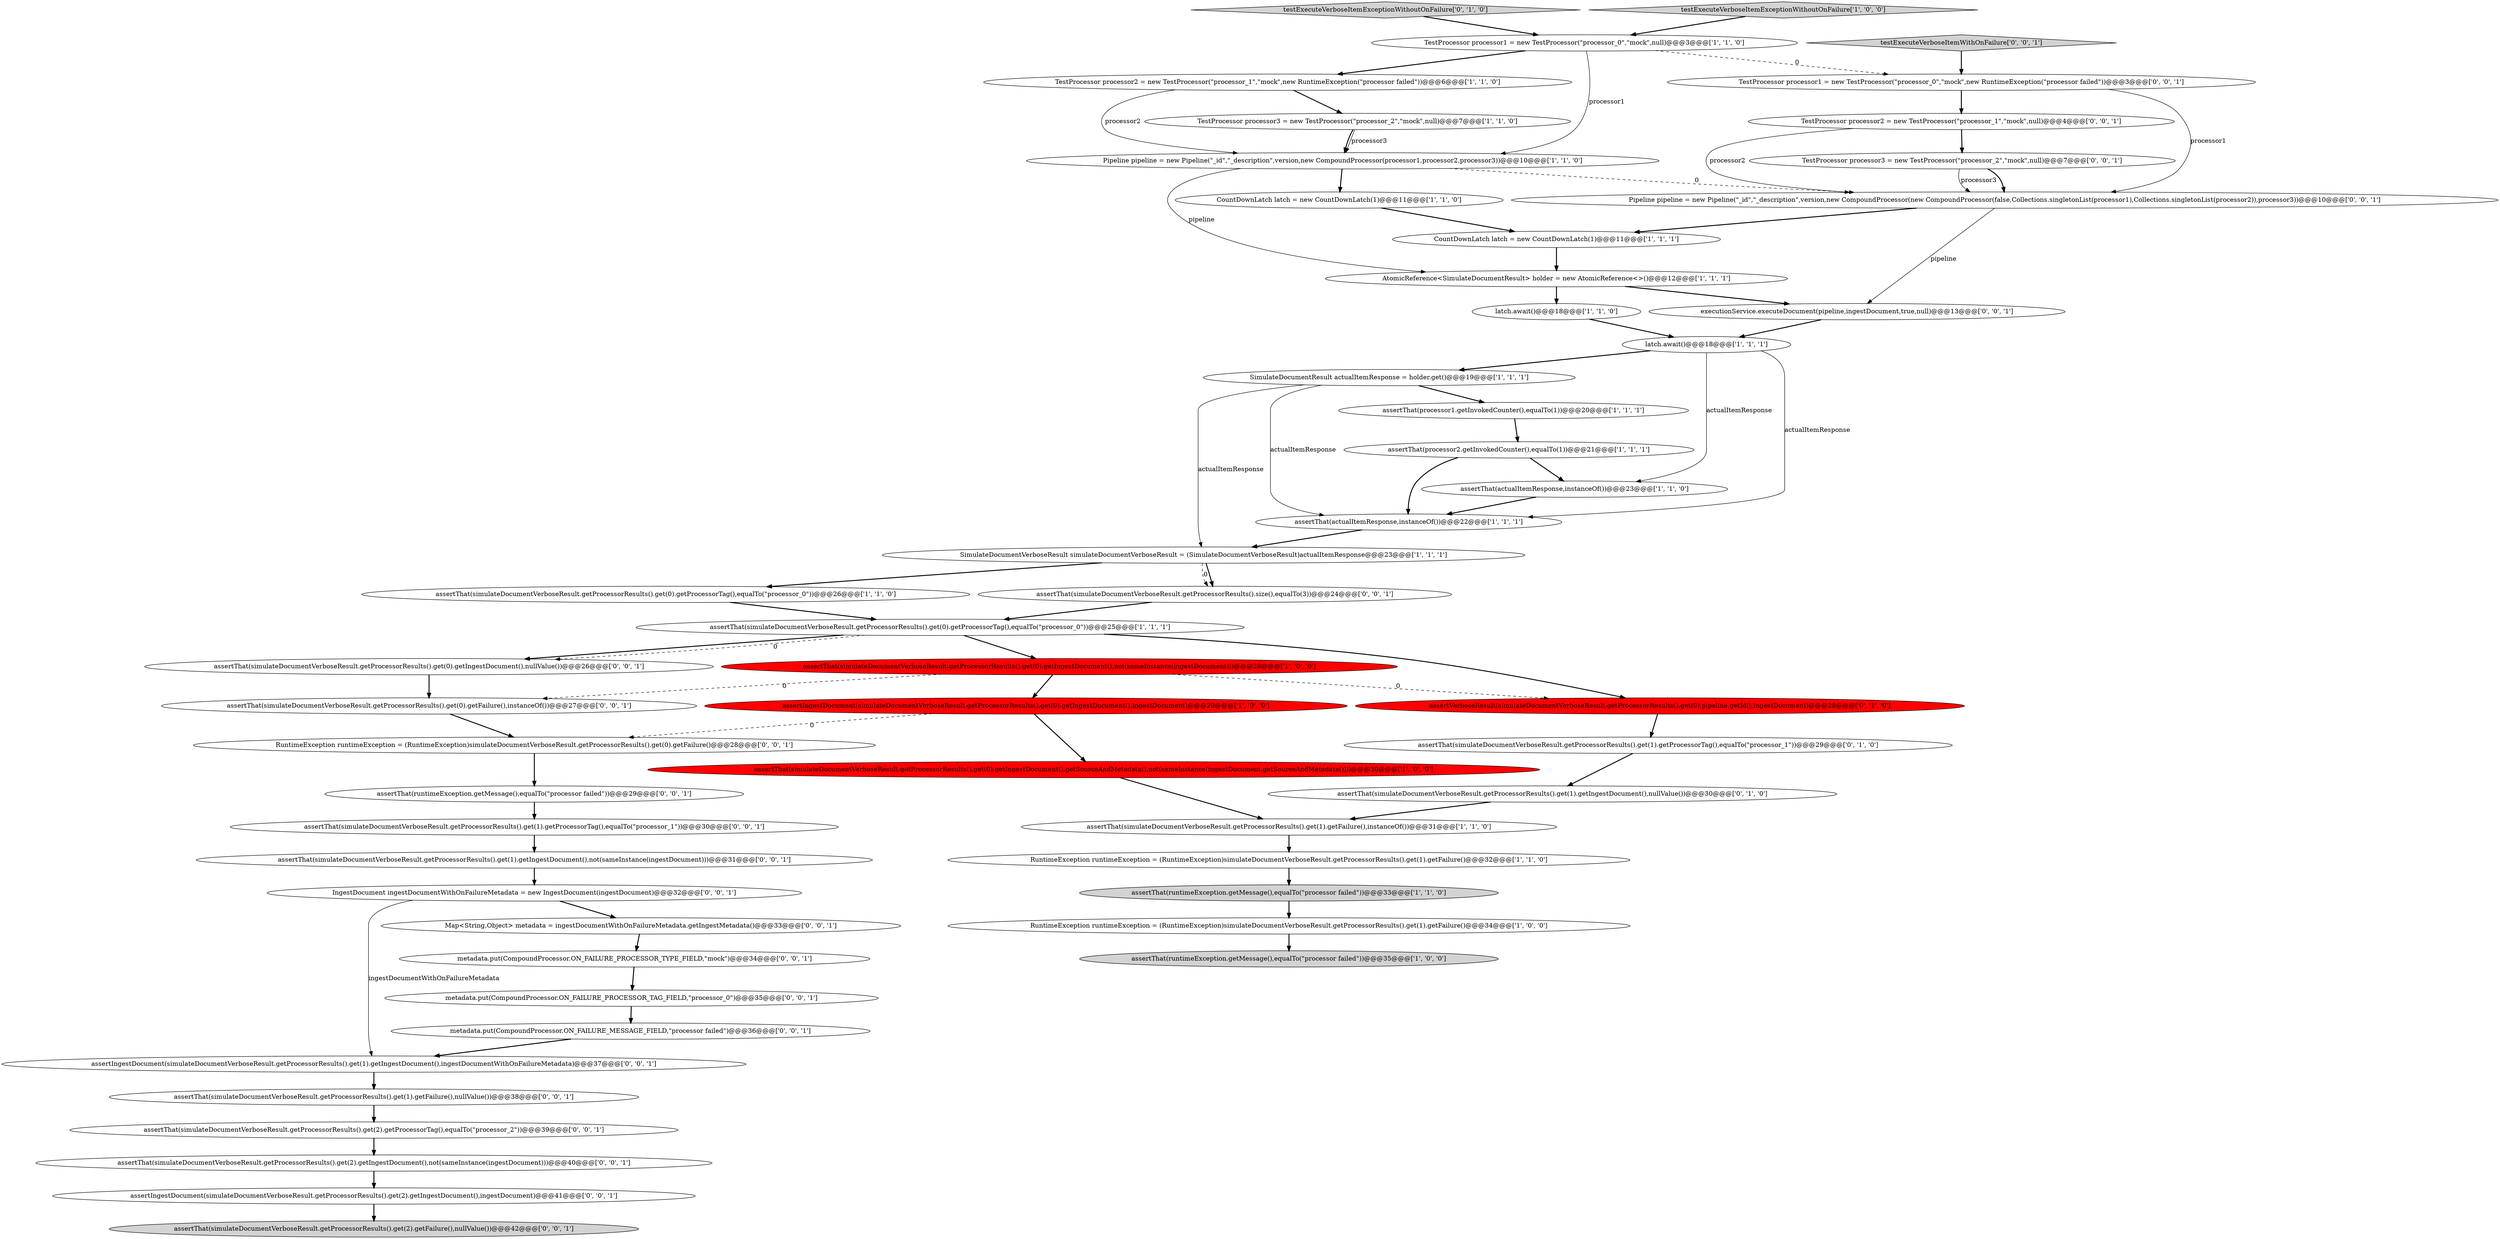 digraph {
23 [style = filled, label = "assertThat(processor2.getInvokedCounter(),equalTo(1))@@@21@@@['1', '1', '1']", fillcolor = white, shape = ellipse image = "AAA0AAABBB1BBB"];
22 [style = filled, label = "TestProcessor processor2 = new TestProcessor(\"processor_1\",\"mock\",new RuntimeException(\"processor failed\"))@@@6@@@['1', '1', '0']", fillcolor = white, shape = ellipse image = "AAA0AAABBB1BBB"];
50 [style = filled, label = "assertThat(simulateDocumentVerboseResult.getProcessorResults().get(0).getIngestDocument(),nullValue())@@@26@@@['0', '0', '1']", fillcolor = white, shape = ellipse image = "AAA0AAABBB3BBB"];
1 [style = filled, label = "assertThat(simulateDocumentVerboseResult.getProcessorResults().get(0).getIngestDocument(),not(sameInstance(ingestDocument)))@@@28@@@['1', '0', '0']", fillcolor = red, shape = ellipse image = "AAA1AAABBB1BBB"];
20 [style = filled, label = "CountDownLatch latch = new CountDownLatch(1)@@@11@@@['1', '1', '1']", fillcolor = white, shape = ellipse image = "AAA0AAABBB1BBB"];
42 [style = filled, label = "TestProcessor processor3 = new TestProcessor(\"processor_2\",\"mock\",null)@@@7@@@['0', '0', '1']", fillcolor = white, shape = ellipse image = "AAA0AAABBB3BBB"];
12 [style = filled, label = "assertThat(actualItemResponse,instanceOf())@@@22@@@['1', '1', '1']", fillcolor = white, shape = ellipse image = "AAA0AAABBB1BBB"];
0 [style = filled, label = "TestProcessor processor1 = new TestProcessor(\"processor_0\",\"mock\",null)@@@3@@@['1', '1', '0']", fillcolor = white, shape = ellipse image = "AAA0AAABBB1BBB"];
16 [style = filled, label = "assertThat(processor1.getInvokedCounter(),equalTo(1))@@@20@@@['1', '1', '1']", fillcolor = white, shape = ellipse image = "AAA0AAABBB1BBB"];
13 [style = filled, label = "assertIngestDocument(simulateDocumentVerboseResult.getProcessorResults().get(0).getIngestDocument(),ingestDocument)@@@29@@@['1', '0', '0']", fillcolor = red, shape = ellipse image = "AAA1AAABBB1BBB"];
29 [style = filled, label = "assertThat(simulateDocumentVerboseResult.getProcessorResults().get(1).getIngestDocument(),nullValue())@@@30@@@['0', '1', '0']", fillcolor = white, shape = ellipse image = "AAA0AAABBB2BBB"];
35 [style = filled, label = "metadata.put(CompoundProcessor.ON_FAILURE_PROCESSOR_TYPE_FIELD,\"mock\")@@@34@@@['0', '0', '1']", fillcolor = white, shape = ellipse image = "AAA0AAABBB3BBB"];
5 [style = filled, label = "TestProcessor processor3 = new TestProcessor(\"processor_2\",\"mock\",null)@@@7@@@['1', '1', '0']", fillcolor = white, shape = ellipse image = "AAA0AAABBB1BBB"];
27 [style = filled, label = "assertVerboseResult(simulateDocumentVerboseResult.getProcessorResults().get(0),pipeline.getId(),ingestDocument)@@@28@@@['0', '1', '0']", fillcolor = red, shape = ellipse image = "AAA1AAABBB2BBB"];
44 [style = filled, label = "assertThat(simulateDocumentVerboseResult.getProcessorResults().get(2).getFailure(),nullValue())@@@42@@@['0', '0', '1']", fillcolor = lightgray, shape = ellipse image = "AAA0AAABBB3BBB"];
26 [style = filled, label = "assertThat(simulateDocumentVerboseResult.getProcessorResults().get(1).getProcessorTag(),equalTo(\"processor_1\"))@@@29@@@['0', '1', '0']", fillcolor = white, shape = ellipse image = "AAA0AAABBB2BBB"];
3 [style = filled, label = "Pipeline pipeline = new Pipeline(\"_id\",\"_description\",version,new CompoundProcessor(processor1,processor2,processor3))@@@10@@@['1', '1', '0']", fillcolor = white, shape = ellipse image = "AAA0AAABBB1BBB"];
36 [style = filled, label = "assertThat(simulateDocumentVerboseResult.getProcessorResults().get(1).getFailure(),nullValue())@@@38@@@['0', '0', '1']", fillcolor = white, shape = ellipse image = "AAA0AAABBB3BBB"];
4 [style = filled, label = "assertThat(runtimeException.getMessage(),equalTo(\"processor failed\"))@@@33@@@['1', '1', '0']", fillcolor = lightgray, shape = ellipse image = "AAA0AAABBB1BBB"];
11 [style = filled, label = "assertThat(simulateDocumentVerboseResult.getProcessorResults().get(1).getFailure(),instanceOf())@@@31@@@['1', '1', '0']", fillcolor = white, shape = ellipse image = "AAA0AAABBB1BBB"];
14 [style = filled, label = "assertThat(runtimeException.getMessage(),equalTo(\"processor failed\"))@@@35@@@['1', '0', '0']", fillcolor = lightgray, shape = ellipse image = "AAA0AAABBB1BBB"];
19 [style = filled, label = "RuntimeException runtimeException = (RuntimeException)simulateDocumentVerboseResult.getProcessorResults().get(1).getFailure()@@@32@@@['1', '1', '0']", fillcolor = white, shape = ellipse image = "AAA0AAABBB1BBB"];
28 [style = filled, label = "testExecuteVerboseItemExceptionWithoutOnFailure['0', '1', '0']", fillcolor = lightgray, shape = diamond image = "AAA0AAABBB2BBB"];
37 [style = filled, label = "assertThat(simulateDocumentVerboseResult.getProcessorResults().get(2).getIngestDocument(),not(sameInstance(ingestDocument)))@@@40@@@['0', '0', '1']", fillcolor = white, shape = ellipse image = "AAA0AAABBB3BBB"];
53 [style = filled, label = "IngestDocument ingestDocumentWithOnFailureMetadata = new IngestDocument(ingestDocument)@@@32@@@['0', '0', '1']", fillcolor = white, shape = ellipse image = "AAA0AAABBB3BBB"];
49 [style = filled, label = "metadata.put(CompoundProcessor.ON_FAILURE_MESSAGE_FIELD,\"processor failed\")@@@36@@@['0', '0', '1']", fillcolor = white, shape = ellipse image = "AAA0AAABBB3BBB"];
21 [style = filled, label = "assertThat(simulateDocumentVerboseResult.getProcessorResults().get(0).getIngestDocument().getSourceAndMetadata(),not(sameInstance(ingestDocument.getSourceAndMetadata())))@@@30@@@['1', '0', '0']", fillcolor = red, shape = ellipse image = "AAA1AAABBB1BBB"];
6 [style = filled, label = "testExecuteVerboseItemExceptionWithoutOnFailure['1', '0', '0']", fillcolor = lightgray, shape = diamond image = "AAA0AAABBB1BBB"];
24 [style = filled, label = "CountDownLatch latch = new CountDownLatch(1)@@@11@@@['1', '1', '0']", fillcolor = white, shape = ellipse image = "AAA0AAABBB1BBB"];
2 [style = filled, label = "SimulateDocumentResult actualItemResponse = holder.get()@@@19@@@['1', '1', '1']", fillcolor = white, shape = ellipse image = "AAA0AAABBB1BBB"];
17 [style = filled, label = "RuntimeException runtimeException = (RuntimeException)simulateDocumentVerboseResult.getProcessorResults().get(1).getFailure()@@@34@@@['1', '0', '0']", fillcolor = white, shape = ellipse image = "AAA0AAABBB1BBB"];
52 [style = filled, label = "Pipeline pipeline = new Pipeline(\"_id\",\"_description\",version,new CompoundProcessor(new CompoundProcessor(false,Collections.singletonList(processor1),Collections.singletonList(processor2)),processor3))@@@10@@@['0', '0', '1']", fillcolor = white, shape = ellipse image = "AAA0AAABBB3BBB"];
47 [style = filled, label = "Map<String,Object> metadata = ingestDocumentWithOnFailureMetadata.getIngestMetadata()@@@33@@@['0', '0', '1']", fillcolor = white, shape = ellipse image = "AAA0AAABBB3BBB"];
10 [style = filled, label = "assertThat(simulateDocumentVerboseResult.getProcessorResults().get(0).getProcessorTag(),equalTo(\"processor_0\"))@@@26@@@['1', '1', '0']", fillcolor = white, shape = ellipse image = "AAA0AAABBB1BBB"];
31 [style = filled, label = "TestProcessor processor1 = new TestProcessor(\"processor_0\",\"mock\",new RuntimeException(\"processor failed\"))@@@3@@@['0', '0', '1']", fillcolor = white, shape = ellipse image = "AAA0AAABBB3BBB"];
15 [style = filled, label = "AtomicReference<SimulateDocumentResult> holder = new AtomicReference<>()@@@12@@@['1', '1', '1']", fillcolor = white, shape = ellipse image = "AAA0AAABBB1BBB"];
43 [style = filled, label = "executionService.executeDocument(pipeline,ingestDocument,true,null)@@@13@@@['0', '0', '1']", fillcolor = white, shape = ellipse image = "AAA0AAABBB3BBB"];
25 [style = filled, label = "latch.await()@@@18@@@['1', '1', '1']", fillcolor = white, shape = ellipse image = "AAA0AAABBB1BBB"];
18 [style = filled, label = "assertThat(simulateDocumentVerboseResult.getProcessorResults().get(0).getProcessorTag(),equalTo(\"processor_0\"))@@@25@@@['1', '1', '1']", fillcolor = white, shape = ellipse image = "AAA0AAABBB1BBB"];
7 [style = filled, label = "SimulateDocumentVerboseResult simulateDocumentVerboseResult = (SimulateDocumentVerboseResult)actualItemResponse@@@23@@@['1', '1', '1']", fillcolor = white, shape = ellipse image = "AAA0AAABBB1BBB"];
51 [style = filled, label = "assertThat(simulateDocumentVerboseResult.getProcessorResults().get(1).getIngestDocument(),not(sameInstance(ingestDocument)))@@@31@@@['0', '0', '1']", fillcolor = white, shape = ellipse image = "AAA0AAABBB3BBB"];
32 [style = filled, label = "assertThat(simulateDocumentVerboseResult.getProcessorResults().get(1).getProcessorTag(),equalTo(\"processor_1\"))@@@30@@@['0', '0', '1']", fillcolor = white, shape = ellipse image = "AAA0AAABBB3BBB"];
9 [style = filled, label = "latch.await()@@@18@@@['1', '1', '0']", fillcolor = white, shape = ellipse image = "AAA0AAABBB1BBB"];
38 [style = filled, label = "TestProcessor processor2 = new TestProcessor(\"processor_1\",\"mock\",null)@@@4@@@['0', '0', '1']", fillcolor = white, shape = ellipse image = "AAA0AAABBB3BBB"];
40 [style = filled, label = "RuntimeException runtimeException = (RuntimeException)simulateDocumentVerboseResult.getProcessorResults().get(0).getFailure()@@@28@@@['0', '0', '1']", fillcolor = white, shape = ellipse image = "AAA0AAABBB3BBB"];
34 [style = filled, label = "assertThat(simulateDocumentVerboseResult.getProcessorResults().get(2).getProcessorTag(),equalTo(\"processor_2\"))@@@39@@@['0', '0', '1']", fillcolor = white, shape = ellipse image = "AAA0AAABBB3BBB"];
41 [style = filled, label = "assertThat(simulateDocumentVerboseResult.getProcessorResults().get(0).getFailure(),instanceOf())@@@27@@@['0', '0', '1']", fillcolor = white, shape = ellipse image = "AAA0AAABBB3BBB"];
8 [style = filled, label = "assertThat(actualItemResponse,instanceOf())@@@23@@@['1', '1', '0']", fillcolor = white, shape = ellipse image = "AAA0AAABBB1BBB"];
46 [style = filled, label = "assertIngestDocument(simulateDocumentVerboseResult.getProcessorResults().get(1).getIngestDocument(),ingestDocumentWithOnFailureMetadata)@@@37@@@['0', '0', '1']", fillcolor = white, shape = ellipse image = "AAA0AAABBB3BBB"];
39 [style = filled, label = "testExecuteVerboseItemWithOnFailure['0', '0', '1']", fillcolor = lightgray, shape = diamond image = "AAA0AAABBB3BBB"];
33 [style = filled, label = "assertThat(runtimeException.getMessage(),equalTo(\"processor failed\"))@@@29@@@['0', '0', '1']", fillcolor = white, shape = ellipse image = "AAA0AAABBB3BBB"];
45 [style = filled, label = "metadata.put(CompoundProcessor.ON_FAILURE_PROCESSOR_TAG_FIELD,\"processor_0\")@@@35@@@['0', '0', '1']", fillcolor = white, shape = ellipse image = "AAA0AAABBB3BBB"];
48 [style = filled, label = "assertIngestDocument(simulateDocumentVerboseResult.getProcessorResults().get(2).getIngestDocument(),ingestDocument)@@@41@@@['0', '0', '1']", fillcolor = white, shape = ellipse image = "AAA0AAABBB3BBB"];
30 [style = filled, label = "assertThat(simulateDocumentVerboseResult.getProcessorResults().size(),equalTo(3))@@@24@@@['0', '0', '1']", fillcolor = white, shape = ellipse image = "AAA0AAABBB3BBB"];
3->52 [style = dashed, label="0"];
5->3 [style = bold, label=""];
10->18 [style = bold, label=""];
4->17 [style = bold, label=""];
36->34 [style = bold, label=""];
3->24 [style = bold, label=""];
7->30 [style = bold, label=""];
7->10 [style = bold, label=""];
2->12 [style = solid, label="actualItemResponse"];
42->52 [style = bold, label=""];
26->29 [style = bold, label=""];
45->49 [style = bold, label=""];
22->3 [style = solid, label="processor2"];
2->7 [style = solid, label="actualItemResponse"];
38->52 [style = solid, label="processor2"];
1->27 [style = dashed, label="0"];
53->47 [style = bold, label=""];
46->36 [style = bold, label=""];
51->53 [style = bold, label=""];
6->0 [style = bold, label=""];
31->38 [style = bold, label=""];
48->44 [style = bold, label=""];
16->23 [style = bold, label=""];
1->41 [style = dashed, label="0"];
13->40 [style = dashed, label="0"];
11->19 [style = bold, label=""];
23->8 [style = bold, label=""];
38->42 [style = bold, label=""];
47->35 [style = bold, label=""];
30->18 [style = bold, label=""];
25->8 [style = solid, label="actualItemResponse"];
22->5 [style = bold, label=""];
25->2 [style = bold, label=""];
12->7 [style = bold, label=""];
1->13 [style = bold, label=""];
52->20 [style = bold, label=""];
18->50 [style = bold, label=""];
24->20 [style = bold, label=""];
28->0 [style = bold, label=""];
18->50 [style = dashed, label="0"];
40->33 [style = bold, label=""];
31->52 [style = solid, label="processor1"];
29->11 [style = bold, label=""];
18->1 [style = bold, label=""];
21->11 [style = bold, label=""];
18->27 [style = bold, label=""];
17->14 [style = bold, label=""];
15->9 [style = bold, label=""];
41->40 [style = bold, label=""];
49->46 [style = bold, label=""];
34->37 [style = bold, label=""];
9->25 [style = bold, label=""];
0->22 [style = bold, label=""];
37->48 [style = bold, label=""];
39->31 [style = bold, label=""];
15->43 [style = bold, label=""];
0->3 [style = solid, label="processor1"];
3->15 [style = solid, label="pipeline"];
25->12 [style = solid, label="actualItemResponse"];
0->31 [style = dashed, label="0"];
35->45 [style = bold, label=""];
7->30 [style = dashed, label="0"];
52->43 [style = solid, label="pipeline"];
33->32 [style = bold, label=""];
42->52 [style = solid, label="processor3"];
23->12 [style = bold, label=""];
19->4 [style = bold, label=""];
53->46 [style = solid, label="ingestDocumentWithOnFailureMetadata"];
43->25 [style = bold, label=""];
13->21 [style = bold, label=""];
20->15 [style = bold, label=""];
50->41 [style = bold, label=""];
5->3 [style = solid, label="processor3"];
32->51 [style = bold, label=""];
8->12 [style = bold, label=""];
27->26 [style = bold, label=""];
2->16 [style = bold, label=""];
}
